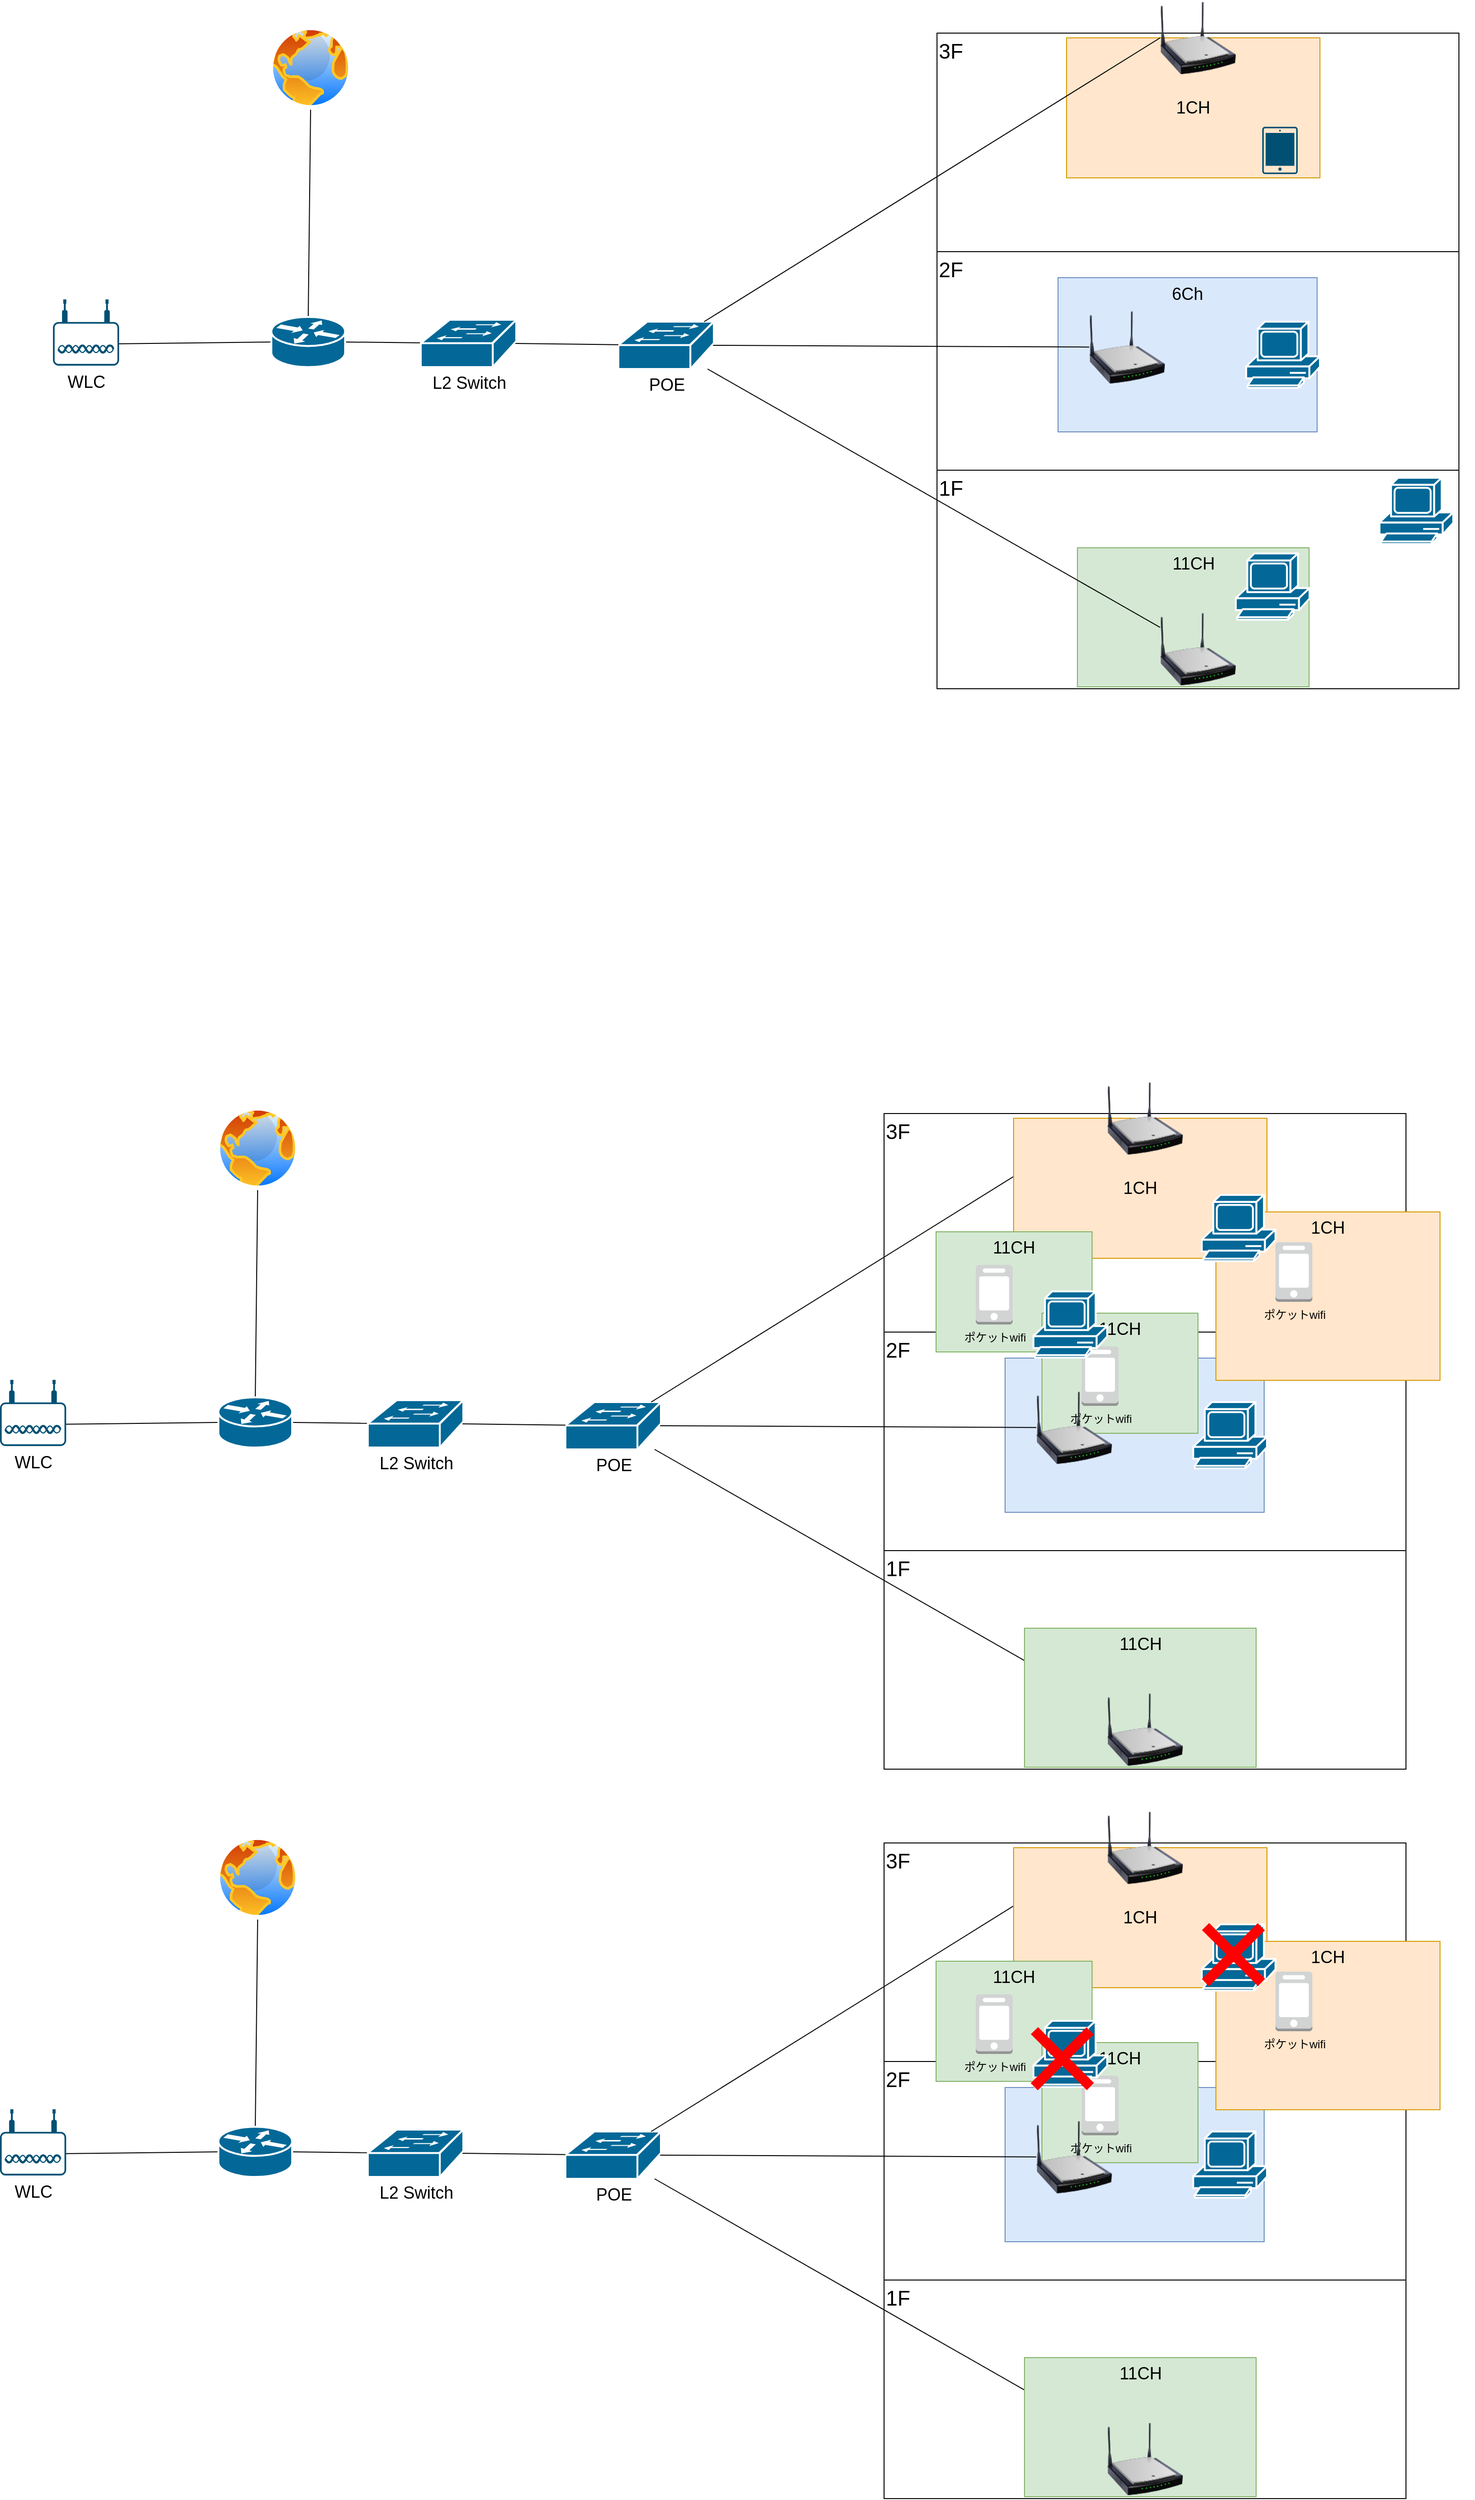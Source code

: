 <mxfile version="21.6.9" type="github">
  <diagram name="ページ1" id="ISea0skvDJ0-GTyt_ot8">
    <mxGraphModel dx="2049" dy="1327" grid="0" gridSize="10" guides="1" tooltips="1" connect="1" arrows="1" fold="1" page="1" pageScale="1" pageWidth="827" pageHeight="1169" math="0" shadow="0">
      <root>
        <mxCell id="0" />
        <mxCell id="1" parent="0" />
        <mxCell id="y21L1_D4y8wmVDUmnjSK-36" value="6Ch" style="whiteSpace=wrap;html=1;fontFamily=Helvetica;fontSize=18;verticalAlign=top;fillColor=#dae8fc;strokeColor=#6c8ebf;" parent="1" vertex="1">
          <mxGeometry x="1168" y="383.5" width="274" height="163" as="geometry" />
        </mxCell>
        <mxCell id="y21L1_D4y8wmVDUmnjSK-25" value="" style="group;fontSize=22;" parent="1" vertex="1" connectable="0">
          <mxGeometry x="1040" y="125" width="552" height="693" as="geometry" />
        </mxCell>
        <mxCell id="y21L1_D4y8wmVDUmnjSK-22" value="&lt;font style=&quot;font-size: 22px;&quot;&gt;1F&lt;/font&gt;" style="rounded=0;whiteSpace=wrap;html=1;fontFamily=Helvetica;fontSize=11;fontColor=default;fillColor=none;verticalAlign=top;align=left;" parent="y21L1_D4y8wmVDUmnjSK-25" vertex="1">
          <mxGeometry y="462" width="552" height="231" as="geometry" />
        </mxCell>
        <mxCell id="y21L1_D4y8wmVDUmnjSK-23" value="&lt;font style=&quot;font-size: 22px;&quot;&gt;2F&lt;/font&gt;" style="rounded=0;whiteSpace=wrap;html=1;fontFamily=Helvetica;fontSize=11;fontColor=default;fillColor=none;verticalAlign=top;align=left;" parent="y21L1_D4y8wmVDUmnjSK-25" vertex="1">
          <mxGeometry y="231" width="552" height="231" as="geometry" />
        </mxCell>
        <mxCell id="y21L1_D4y8wmVDUmnjSK-37" value="11CH" style="whiteSpace=wrap;html=1;fontFamily=Helvetica;fontSize=18;verticalAlign=top;fillColor=#d5e8d4;strokeColor=#82b366;" parent="y21L1_D4y8wmVDUmnjSK-25" vertex="1">
          <mxGeometry x="148.5" y="544" width="245" height="147" as="geometry" />
        </mxCell>
        <mxCell id="y21L1_D4y8wmVDUmnjSK-24" value="&lt;font style=&quot;font-size: 22px;&quot;&gt;3F&lt;/font&gt;" style="rounded=0;whiteSpace=wrap;html=1;fontFamily=Helvetica;fontSize=11;fontColor=default;fillColor=none;verticalAlign=top;align=left;" parent="y21L1_D4y8wmVDUmnjSK-25" vertex="1">
          <mxGeometry width="552" height="231" as="geometry" />
        </mxCell>
        <mxCell id="y21L1_D4y8wmVDUmnjSK-26" value="" style="shape=mxgraph.cisco.computers_and_peripherals.pc;sketch=0;html=1;pointerEvents=1;dashed=0;fillColor=#036897;strokeColor=#ffffff;strokeWidth=2;verticalLabelPosition=bottom;verticalAlign=top;align=center;outlineConnect=0;fontFamily=Helvetica;fontSize=11;fontColor=default;" parent="y21L1_D4y8wmVDUmnjSK-25" vertex="1">
          <mxGeometry x="316" y="550" width="78" height="70" as="geometry" />
        </mxCell>
        <mxCell id="y21L1_D4y8wmVDUmnjSK-34" value="" style="shape=mxgraph.cisco.computers_and_peripherals.pc;sketch=0;html=1;pointerEvents=1;dashed=0;fillColor=#036897;strokeColor=#ffffff;strokeWidth=2;verticalLabelPosition=bottom;verticalAlign=top;align=center;outlineConnect=0;fontFamily=Helvetica;fontSize=11;fontColor=default;" parent="y21L1_D4y8wmVDUmnjSK-25" vertex="1">
          <mxGeometry x="468" y="470" width="78" height="70" as="geometry" />
        </mxCell>
        <mxCell id="y21L1_D4y8wmVDUmnjSK-35" value="1CH" style="whiteSpace=wrap;html=1;fontFamily=Helvetica;fontSize=18;verticalAlign=middle;fillColor=#ffe6cc;strokeColor=#d79b00;" parent="y21L1_D4y8wmVDUmnjSK-25" vertex="1">
          <mxGeometry x="137" y="5" width="268" height="148" as="geometry" />
        </mxCell>
        <mxCell id="y21L1_D4y8wmVDUmnjSK-38" value="" style="image;html=1;image=img/lib/clip_art/networking/Wireless_Router_N_128x128.png;fontFamily=Helvetica;fontSize=11;fontColor=default;" parent="y21L1_D4y8wmVDUmnjSK-25" vertex="1">
          <mxGeometry x="236" y="-35" width="80" height="80" as="geometry" />
        </mxCell>
        <mxCell id="y21L1_D4y8wmVDUmnjSK-39" value="" style="image;html=1;image=img/lib/clip_art/networking/Wireless_Router_N_128x128.png;fontFamily=Helvetica;fontSize=11;fontColor=default;" parent="y21L1_D4y8wmVDUmnjSK-25" vertex="1">
          <mxGeometry x="161" y="292" width="80" height="80" as="geometry" />
        </mxCell>
        <mxCell id="y21L1_D4y8wmVDUmnjSK-40" value="" style="image;html=1;image=img/lib/clip_art/networking/Wireless_Router_N_128x128.png;fontFamily=Helvetica;fontSize=11;fontColor=default;" parent="y21L1_D4y8wmVDUmnjSK-25" vertex="1">
          <mxGeometry x="236" y="611" width="80" height="80" as="geometry" />
        </mxCell>
        <mxCell id="y21L1_D4y8wmVDUmnjSK-7" style="rounded=0;orthogonalLoop=1;jettySize=auto;html=1;exitX=1;exitY=0.67;exitDx=0;exitDy=0;exitPerimeter=0;entryX=0;entryY=0.5;entryDx=0;entryDy=0;entryPerimeter=0;endArrow=none;endFill=0;fontSize=18;" parent="1" source="y21L1_D4y8wmVDUmnjSK-2" target="y21L1_D4y8wmVDUmnjSK-3" edge="1">
          <mxGeometry relative="1" as="geometry" />
        </mxCell>
        <mxCell id="y21L1_D4y8wmVDUmnjSK-2" value="WLC" style="points=[[0.03,0.36,0],[0.18,0,0],[0.5,0.34,0],[0.82,0,0],[0.97,0.36,0],[1,0.67,0],[0.975,0.975,0],[0.5,1,0],[0.025,0.975,0],[0,0.67,0]];verticalLabelPosition=bottom;sketch=0;html=1;verticalAlign=top;aspect=fixed;align=center;pointerEvents=1;shape=mxgraph.cisco19.wireless_access_point;fillColor=#005073;strokeColor=none;fontSize=18;" parent="1" vertex="1">
          <mxGeometry x="105" y="406.5" width="70" height="70" as="geometry" />
        </mxCell>
        <mxCell id="y21L1_D4y8wmVDUmnjSK-8" style="edgeStyle=none;shape=connector;rounded=0;orthogonalLoop=1;jettySize=auto;html=1;exitX=1;exitY=0.5;exitDx=0;exitDy=0;exitPerimeter=0;labelBackgroundColor=default;strokeColor=default;fontFamily=Helvetica;fontSize=18;fontColor=default;endArrow=none;endFill=0;" parent="1" source="y21L1_D4y8wmVDUmnjSK-3" target="y21L1_D4y8wmVDUmnjSK-6" edge="1">
          <mxGeometry relative="1" as="geometry" />
        </mxCell>
        <mxCell id="y21L1_D4y8wmVDUmnjSK-10" style="edgeStyle=none;shape=connector;rounded=0;orthogonalLoop=1;jettySize=auto;html=1;exitX=0.5;exitY=0;exitDx=0;exitDy=0;exitPerimeter=0;entryX=0.5;entryY=1;entryDx=0;entryDy=0;labelBackgroundColor=default;strokeColor=default;fontFamily=Helvetica;fontSize=11;fontColor=default;endArrow=none;endFill=0;" parent="1" source="y21L1_D4y8wmVDUmnjSK-3" target="y21L1_D4y8wmVDUmnjSK-4" edge="1">
          <mxGeometry relative="1" as="geometry" />
        </mxCell>
        <mxCell id="y21L1_D4y8wmVDUmnjSK-3" value="" style="shape=mxgraph.cisco.routers.router;sketch=0;html=1;pointerEvents=1;dashed=0;fillColor=#036897;strokeColor=#ffffff;strokeWidth=2;verticalLabelPosition=bottom;verticalAlign=top;align=center;outlineConnect=0;fontFamily=Helvetica;fontSize=18;fontColor=default;" parent="1" vertex="1">
          <mxGeometry x="336" y="425" width="78" height="53" as="geometry" />
        </mxCell>
        <mxCell id="y21L1_D4y8wmVDUmnjSK-4" value="" style="image;aspect=fixed;perimeter=ellipsePerimeter;html=1;align=center;shadow=0;dashed=0;spacingTop=3;image=img/lib/active_directory/internet_globe.svg;" parent="1" vertex="1">
          <mxGeometry x="333" y="117" width="89" height="89" as="geometry" />
        </mxCell>
        <mxCell id="y21L1_D4y8wmVDUmnjSK-16" style="edgeStyle=none;shape=connector;rounded=0;orthogonalLoop=1;jettySize=auto;html=1;exitX=0.98;exitY=0.5;exitDx=0;exitDy=0;exitPerimeter=0;labelBackgroundColor=default;strokeColor=default;fontFamily=Helvetica;fontSize=11;fontColor=default;endArrow=none;endFill=0;" parent="1" source="y21L1_D4y8wmVDUmnjSK-5" target="y21L1_D4y8wmVDUmnjSK-39" edge="1">
          <mxGeometry relative="1" as="geometry">
            <mxPoint x="1189" y="458.668" as="targetPoint" />
          </mxGeometry>
        </mxCell>
        <mxCell id="y21L1_D4y8wmVDUmnjSK-5" value="POE" style="shape=mxgraph.cisco.switches.workgroup_switch;sketch=0;html=1;pointerEvents=1;dashed=0;fillColor=#036897;strokeColor=#ffffff;strokeWidth=2;verticalLabelPosition=bottom;verticalAlign=top;align=center;outlineConnect=0;fontFamily=Helvetica;fontSize=18;fontColor=default;" parent="1" vertex="1">
          <mxGeometry x="703" y="430" width="101" height="50" as="geometry" />
        </mxCell>
        <mxCell id="y21L1_D4y8wmVDUmnjSK-9" style="edgeStyle=none;shape=connector;rounded=0;orthogonalLoop=1;jettySize=auto;html=1;exitX=0.98;exitY=0.5;exitDx=0;exitDy=0;exitPerimeter=0;labelBackgroundColor=default;strokeColor=default;fontFamily=Helvetica;fontSize=18;fontColor=default;endArrow=none;endFill=0;" parent="1" source="y21L1_D4y8wmVDUmnjSK-6" target="y21L1_D4y8wmVDUmnjSK-5" edge="1">
          <mxGeometry relative="1" as="geometry" />
        </mxCell>
        <mxCell id="y21L1_D4y8wmVDUmnjSK-6" value="L2 Switch" style="shape=mxgraph.cisco.switches.workgroup_switch;sketch=0;html=1;pointerEvents=1;dashed=0;fillColor=#036897;strokeColor=#ffffff;strokeWidth=2;verticalLabelPosition=bottom;verticalAlign=top;align=center;outlineConnect=0;fontFamily=Helvetica;fontSize=18;fontColor=default;" parent="1" vertex="1">
          <mxGeometry x="494" y="428" width="101" height="50" as="geometry" />
        </mxCell>
        <mxCell id="y21L1_D4y8wmVDUmnjSK-11" value="" style="shape=mxgraph.cisco.computers_and_peripherals.pc;sketch=0;html=1;pointerEvents=1;dashed=0;fillColor=#036897;strokeColor=#ffffff;strokeWidth=2;verticalLabelPosition=bottom;verticalAlign=top;align=center;outlineConnect=0;fontFamily=Helvetica;fontSize=11;fontColor=default;" parent="1" vertex="1">
          <mxGeometry x="1367" y="430" width="78" height="70" as="geometry" />
        </mxCell>
        <mxCell id="y21L1_D4y8wmVDUmnjSK-12" value="" style="sketch=0;points=[[0.015,0.015,0],[0.985,0.015,0],[0.985,0.985,0],[0.015,0.985,0],[0.25,0,0],[0.5,0,0],[0.75,0,0],[1,0.25,0],[1,0.5,0],[1,0.75,0],[0.75,1,0],[0.5,1,0],[0.25,1,0],[0,0.75,0],[0,0.5,0],[0,0.25,0]];verticalLabelPosition=bottom;html=1;verticalAlign=top;aspect=fixed;align=center;pointerEvents=1;shape=mxgraph.cisco19.handheld;fillColor=#005073;strokeColor=none;" parent="1" vertex="1">
          <mxGeometry x="1384" y="224" width="37.5" height="50" as="geometry" />
        </mxCell>
        <mxCell id="y21L1_D4y8wmVDUmnjSK-20" style="edgeStyle=none;shape=connector;rounded=0;orthogonalLoop=1;jettySize=auto;html=1;labelBackgroundColor=default;strokeColor=default;fontFamily=Helvetica;fontSize=11;fontColor=default;endArrow=none;endFill=0;" parent="1" source="y21L1_D4y8wmVDUmnjSK-40" target="y21L1_D4y8wmVDUmnjSK-5" edge="1">
          <mxGeometry relative="1" as="geometry">
            <mxPoint x="1276.0" y="794.9" as="sourcePoint" />
          </mxGeometry>
        </mxCell>
        <mxCell id="y21L1_D4y8wmVDUmnjSK-21" style="edgeStyle=none;shape=connector;rounded=0;orthogonalLoop=1;jettySize=auto;html=1;exitX=0;exitY=0.5;exitDx=0;exitDy=0;labelBackgroundColor=default;strokeColor=default;fontFamily=Helvetica;fontSize=11;fontColor=default;endArrow=none;endFill=0;" parent="1" source="y21L1_D4y8wmVDUmnjSK-38" target="y21L1_D4y8wmVDUmnjSK-5" edge="1">
          <mxGeometry relative="1" as="geometry">
            <mxPoint x="1276.0" y="145.9" as="sourcePoint" />
          </mxGeometry>
        </mxCell>
        <mxCell id="y21L1_D4y8wmVDUmnjSK-67" value="6Ch" style="whiteSpace=wrap;html=1;fontFamily=Helvetica;fontSize=18;verticalAlign=top;fillColor=#dae8fc;strokeColor=#6c8ebf;" parent="1" vertex="1">
          <mxGeometry x="1112" y="1525.5" width="274" height="163" as="geometry" />
        </mxCell>
        <mxCell id="y21L1_D4y8wmVDUmnjSK-79" style="rounded=0;orthogonalLoop=1;jettySize=auto;html=1;exitX=1;exitY=0.67;exitDx=0;exitDy=0;exitPerimeter=0;entryX=0;entryY=0.5;entryDx=0;entryDy=0;entryPerimeter=0;endArrow=none;endFill=0;fontSize=18;" parent="1" source="y21L1_D4y8wmVDUmnjSK-80" target="y21L1_D4y8wmVDUmnjSK-83" edge="1">
          <mxGeometry relative="1" as="geometry" />
        </mxCell>
        <mxCell id="y21L1_D4y8wmVDUmnjSK-80" value="WLC" style="points=[[0.03,0.36,0],[0.18,0,0],[0.5,0.34,0],[0.82,0,0],[0.97,0.36,0],[1,0.67,0],[0.975,0.975,0],[0.5,1,0],[0.025,0.975,0],[0,0.67,0]];verticalLabelPosition=bottom;sketch=0;html=1;verticalAlign=top;aspect=fixed;align=center;pointerEvents=1;shape=mxgraph.cisco19.wireless_access_point;fillColor=#005073;strokeColor=none;fontSize=18;" parent="1" vertex="1">
          <mxGeometry x="49" y="1548.5" width="70" height="70" as="geometry" />
        </mxCell>
        <mxCell id="y21L1_D4y8wmVDUmnjSK-81" style="edgeStyle=none;shape=connector;rounded=0;orthogonalLoop=1;jettySize=auto;html=1;exitX=1;exitY=0.5;exitDx=0;exitDy=0;exitPerimeter=0;labelBackgroundColor=default;strokeColor=default;fontFamily=Helvetica;fontSize=18;fontColor=default;endArrow=none;endFill=0;" parent="1" source="y21L1_D4y8wmVDUmnjSK-83" target="y21L1_D4y8wmVDUmnjSK-88" edge="1">
          <mxGeometry relative="1" as="geometry" />
        </mxCell>
        <mxCell id="y21L1_D4y8wmVDUmnjSK-82" style="edgeStyle=none;shape=connector;rounded=0;orthogonalLoop=1;jettySize=auto;html=1;exitX=0.5;exitY=0;exitDx=0;exitDy=0;exitPerimeter=0;entryX=0.5;entryY=1;entryDx=0;entryDy=0;labelBackgroundColor=default;strokeColor=default;fontFamily=Helvetica;fontSize=11;fontColor=default;endArrow=none;endFill=0;" parent="1" source="y21L1_D4y8wmVDUmnjSK-83" target="y21L1_D4y8wmVDUmnjSK-84" edge="1">
          <mxGeometry relative="1" as="geometry" />
        </mxCell>
        <mxCell id="y21L1_D4y8wmVDUmnjSK-83" value="" style="shape=mxgraph.cisco.routers.router;sketch=0;html=1;pointerEvents=1;dashed=0;fillColor=#036897;strokeColor=#ffffff;strokeWidth=2;verticalLabelPosition=bottom;verticalAlign=top;align=center;outlineConnect=0;fontFamily=Helvetica;fontSize=18;fontColor=default;" parent="1" vertex="1">
          <mxGeometry x="280" y="1567" width="78" height="53" as="geometry" />
        </mxCell>
        <mxCell id="y21L1_D4y8wmVDUmnjSK-84" value="" style="image;aspect=fixed;perimeter=ellipsePerimeter;html=1;align=center;shadow=0;dashed=0;spacingTop=3;image=img/lib/active_directory/internet_globe.svg;" parent="1" vertex="1">
          <mxGeometry x="277" y="1259" width="89" height="89" as="geometry" />
        </mxCell>
        <mxCell id="y21L1_D4y8wmVDUmnjSK-85" style="edgeStyle=none;shape=connector;rounded=0;orthogonalLoop=1;jettySize=auto;html=1;exitX=0.98;exitY=0.5;exitDx=0;exitDy=0;exitPerimeter=0;labelBackgroundColor=default;strokeColor=default;fontFamily=Helvetica;fontSize=11;fontColor=default;endArrow=none;endFill=0;" parent="1" source="y21L1_D4y8wmVDUmnjSK-86" edge="1">
          <mxGeometry relative="1" as="geometry">
            <mxPoint x="1145" y="1598.818" as="targetPoint" />
          </mxGeometry>
        </mxCell>
        <mxCell id="y21L1_D4y8wmVDUmnjSK-86" value="POE" style="shape=mxgraph.cisco.switches.workgroup_switch;sketch=0;html=1;pointerEvents=1;dashed=0;fillColor=#036897;strokeColor=#ffffff;strokeWidth=2;verticalLabelPosition=bottom;verticalAlign=top;align=center;outlineConnect=0;fontFamily=Helvetica;fontSize=18;fontColor=default;" parent="1" vertex="1">
          <mxGeometry x="647" y="1572" width="101" height="50" as="geometry" />
        </mxCell>
        <mxCell id="y21L1_D4y8wmVDUmnjSK-87" style="edgeStyle=none;shape=connector;rounded=0;orthogonalLoop=1;jettySize=auto;html=1;exitX=0.98;exitY=0.5;exitDx=0;exitDy=0;exitPerimeter=0;labelBackgroundColor=default;strokeColor=default;fontFamily=Helvetica;fontSize=18;fontColor=default;endArrow=none;endFill=0;" parent="1" source="y21L1_D4y8wmVDUmnjSK-88" target="y21L1_D4y8wmVDUmnjSK-86" edge="1">
          <mxGeometry relative="1" as="geometry" />
        </mxCell>
        <mxCell id="y21L1_D4y8wmVDUmnjSK-88" value="L2 Switch" style="shape=mxgraph.cisco.switches.workgroup_switch;sketch=0;html=1;pointerEvents=1;dashed=0;fillColor=#036897;strokeColor=#ffffff;strokeWidth=2;verticalLabelPosition=bottom;verticalAlign=top;align=center;outlineConnect=0;fontFamily=Helvetica;fontSize=18;fontColor=default;" parent="1" vertex="1">
          <mxGeometry x="438" y="1570" width="101" height="50" as="geometry" />
        </mxCell>
        <mxCell id="y21L1_D4y8wmVDUmnjSK-89" value="" style="shape=mxgraph.cisco.computers_and_peripherals.pc;sketch=0;html=1;pointerEvents=1;dashed=0;fillColor=#036897;strokeColor=#ffffff;strokeWidth=2;verticalLabelPosition=bottom;verticalAlign=top;align=center;outlineConnect=0;fontFamily=Helvetica;fontSize=11;fontColor=default;" parent="1" vertex="1">
          <mxGeometry x="1311" y="1572" width="78" height="70" as="geometry" />
        </mxCell>
        <mxCell id="y21L1_D4y8wmVDUmnjSK-91" style="edgeStyle=none;shape=connector;rounded=0;orthogonalLoop=1;jettySize=auto;html=1;labelBackgroundColor=default;strokeColor=default;fontFamily=Helvetica;fontSize=11;fontColor=default;endArrow=none;endFill=0;" parent="1" target="y21L1_D4y8wmVDUmnjSK-86" edge="1">
          <mxGeometry relative="1" as="geometry">
            <mxPoint x="1220" y="1895.173" as="sourcePoint" />
          </mxGeometry>
        </mxCell>
        <mxCell id="y21L1_D4y8wmVDUmnjSK-92" style="edgeStyle=none;shape=connector;rounded=0;orthogonalLoop=1;jettySize=auto;html=1;exitX=0;exitY=0.5;exitDx=0;exitDy=0;labelBackgroundColor=default;strokeColor=default;fontFamily=Helvetica;fontSize=11;fontColor=default;endArrow=none;endFill=0;" parent="1" target="y21L1_D4y8wmVDUmnjSK-86" edge="1">
          <mxGeometry relative="1" as="geometry">
            <mxPoint x="1220" y="1272" as="sourcePoint" />
          </mxGeometry>
        </mxCell>
        <mxCell id="y21L1_D4y8wmVDUmnjSK-102" value="" style="group;fontSize=22;" parent="1" vertex="1" connectable="0">
          <mxGeometry x="984" y="1267" width="624" height="693" as="geometry" />
        </mxCell>
        <mxCell id="y21L1_D4y8wmVDUmnjSK-103" value="&lt;font style=&quot;font-size: 22px;&quot;&gt;1F&lt;/font&gt;" style="rounded=0;whiteSpace=wrap;html=1;fontFamily=Helvetica;fontSize=11;fontColor=default;fillColor=none;verticalAlign=top;align=left;" parent="y21L1_D4y8wmVDUmnjSK-102" vertex="1">
          <mxGeometry y="462" width="552" height="231" as="geometry" />
        </mxCell>
        <mxCell id="y21L1_D4y8wmVDUmnjSK-104" value="&lt;font style=&quot;font-size: 22px;&quot;&gt;2F&lt;/font&gt;" style="rounded=0;whiteSpace=wrap;html=1;fontFamily=Helvetica;fontSize=11;fontColor=default;fillColor=none;verticalAlign=top;align=left;" parent="y21L1_D4y8wmVDUmnjSK-102" vertex="1">
          <mxGeometry y="231" width="552" height="231" as="geometry" />
        </mxCell>
        <mxCell id="y21L1_D4y8wmVDUmnjSK-105" value="11CH" style="whiteSpace=wrap;html=1;fontFamily=Helvetica;fontSize=18;verticalAlign=top;fillColor=#d5e8d4;strokeColor=#82b366;" parent="y21L1_D4y8wmVDUmnjSK-102" vertex="1">
          <mxGeometry x="148.5" y="544" width="245" height="147" as="geometry" />
        </mxCell>
        <mxCell id="y21L1_D4y8wmVDUmnjSK-106" value="&lt;font style=&quot;font-size: 22px;&quot;&gt;3F&lt;/font&gt;" style="rounded=0;whiteSpace=wrap;html=1;fontFamily=Helvetica;fontSize=11;fontColor=default;fillColor=none;verticalAlign=top;align=left;" parent="y21L1_D4y8wmVDUmnjSK-102" vertex="1">
          <mxGeometry width="552" height="231" as="geometry" />
        </mxCell>
        <mxCell id="y21L1_D4y8wmVDUmnjSK-108" value="1CH" style="whiteSpace=wrap;html=1;fontFamily=Helvetica;fontSize=18;verticalAlign=middle;fillColor=#ffe6cc;strokeColor=#d79b00;" parent="y21L1_D4y8wmVDUmnjSK-102" vertex="1">
          <mxGeometry x="137" y="5" width="268" height="148" as="geometry" />
        </mxCell>
        <mxCell id="y21L1_D4y8wmVDUmnjSK-109" value="" style="image;html=1;image=img/lib/clip_art/networking/Wireless_Router_N_128x128.png;fontFamily=Helvetica;fontSize=11;fontColor=default;" parent="y21L1_D4y8wmVDUmnjSK-102" vertex="1">
          <mxGeometry x="236" y="-35" width="80" height="80" as="geometry" />
        </mxCell>
        <mxCell id="y21L1_D4y8wmVDUmnjSK-111" value="" style="image;html=1;image=img/lib/clip_art/networking/Wireless_Router_N_128x128.png;fontFamily=Helvetica;fontSize=11;fontColor=default;" parent="y21L1_D4y8wmVDUmnjSK-102" vertex="1">
          <mxGeometry x="236" y="611" width="80" height="80" as="geometry" />
        </mxCell>
        <mxCell id="y21L1_D4y8wmVDUmnjSK-113" value="11CH" style="whiteSpace=wrap;html=1;fontFamily=Helvetica;fontSize=18;verticalAlign=top;fillColor=#d5e8d4;strokeColor=#82b366;" parent="y21L1_D4y8wmVDUmnjSK-102" vertex="1">
          <mxGeometry x="55" y="125" width="165" height="127" as="geometry" />
        </mxCell>
        <mxCell id="y21L1_D4y8wmVDUmnjSK-114" value="ポケットwifi" style="outlineConnect=0;dashed=0;verticalLabelPosition=bottom;verticalAlign=top;align=center;html=1;shape=mxgraph.aws3.mobile_client;fillColor=#D2D3D3;gradientColor=none;" parent="y21L1_D4y8wmVDUmnjSK-102" vertex="1">
          <mxGeometry x="97" y="160" width="39" height="63" as="geometry" />
        </mxCell>
        <mxCell id="y21L1_D4y8wmVDUmnjSK-116" value="1CH" style="whiteSpace=wrap;html=1;fontFamily=Helvetica;fontSize=18;verticalAlign=top;fillColor=#ffe6cc;strokeColor=#d79b00;" parent="y21L1_D4y8wmVDUmnjSK-102" vertex="1">
          <mxGeometry x="351" y="104" width="237" height="178" as="geometry" />
        </mxCell>
        <mxCell id="y21L1_D4y8wmVDUmnjSK-117" value="ポケットwifi" style="outlineConnect=0;dashed=0;verticalLabelPosition=bottom;verticalAlign=top;align=center;html=1;shape=mxgraph.aws3.mobile_client;fillColor=#D2D3D3;gradientColor=none;" parent="y21L1_D4y8wmVDUmnjSK-102" vertex="1">
          <mxGeometry x="414" y="136" width="39" height="63" as="geometry" />
        </mxCell>
        <mxCell id="y21L1_D4y8wmVDUmnjSK-119" value="" style="shape=mxgraph.cisco.computers_and_peripherals.pc;sketch=0;html=1;pointerEvents=1;dashed=0;fillColor=#036897;strokeColor=#ffffff;strokeWidth=2;verticalLabelPosition=bottom;verticalAlign=top;align=center;outlineConnect=0;fontFamily=Helvetica;fontSize=11;fontColor=default;" parent="y21L1_D4y8wmVDUmnjSK-102" vertex="1">
          <mxGeometry x="336" y="86" width="78" height="70" as="geometry" />
        </mxCell>
        <mxCell id="y21L1_D4y8wmVDUmnjSK-97" value="11CH" style="whiteSpace=wrap;html=1;fontFamily=Helvetica;fontSize=18;verticalAlign=top;fillColor=#d5e8d4;strokeColor=#82b366;" parent="y21L1_D4y8wmVDUmnjSK-102" vertex="1">
          <mxGeometry x="167" y="211" width="165" height="127" as="geometry" />
        </mxCell>
        <mxCell id="y21L1_D4y8wmVDUmnjSK-98" value="ポケットwifi" style="outlineConnect=0;dashed=0;verticalLabelPosition=bottom;verticalAlign=top;align=center;html=1;shape=mxgraph.aws3.mobile_client;fillColor=#D2D3D3;gradientColor=none;" parent="y21L1_D4y8wmVDUmnjSK-102" vertex="1">
          <mxGeometry x="209" y="246" width="39" height="63" as="geometry" />
        </mxCell>
        <mxCell id="y21L1_D4y8wmVDUmnjSK-110" value="" style="image;html=1;image=img/lib/clip_art/networking/Wireless_Router_N_128x128.png;fontFamily=Helvetica;fontSize=11;fontColor=default;" parent="y21L1_D4y8wmVDUmnjSK-102" vertex="1">
          <mxGeometry x="161" y="292" width="80" height="80" as="geometry" />
        </mxCell>
        <mxCell id="y21L1_D4y8wmVDUmnjSK-121" value="" style="shape=mxgraph.cisco.computers_and_peripherals.pc;sketch=0;html=1;pointerEvents=1;dashed=0;fillColor=#036897;strokeColor=#ffffff;strokeWidth=2;verticalLabelPosition=bottom;verticalAlign=top;align=center;outlineConnect=0;fontFamily=Helvetica;fontSize=11;fontColor=default;" parent="y21L1_D4y8wmVDUmnjSK-102" vertex="1">
          <mxGeometry x="158" y="188" width="78" height="70" as="geometry" />
        </mxCell>
        <mxCell id="Gv_RDN-kAOqWAWIpM0Y3-1" value="6Ch" style="whiteSpace=wrap;html=1;fontFamily=Helvetica;fontSize=18;verticalAlign=top;fillColor=#dae8fc;strokeColor=#6c8ebf;" vertex="1" parent="1">
          <mxGeometry x="1112" y="2296.5" width="274" height="163" as="geometry" />
        </mxCell>
        <mxCell id="Gv_RDN-kAOqWAWIpM0Y3-2" style="rounded=0;orthogonalLoop=1;jettySize=auto;html=1;exitX=1;exitY=0.67;exitDx=0;exitDy=0;exitPerimeter=0;entryX=0;entryY=0.5;entryDx=0;entryDy=0;entryPerimeter=0;endArrow=none;endFill=0;fontSize=18;" edge="1" parent="1" source="Gv_RDN-kAOqWAWIpM0Y3-3" target="Gv_RDN-kAOqWAWIpM0Y3-6">
          <mxGeometry relative="1" as="geometry" />
        </mxCell>
        <mxCell id="Gv_RDN-kAOqWAWIpM0Y3-3" value="WLC" style="points=[[0.03,0.36,0],[0.18,0,0],[0.5,0.34,0],[0.82,0,0],[0.97,0.36,0],[1,0.67,0],[0.975,0.975,0],[0.5,1,0],[0.025,0.975,0],[0,0.67,0]];verticalLabelPosition=bottom;sketch=0;html=1;verticalAlign=top;aspect=fixed;align=center;pointerEvents=1;shape=mxgraph.cisco19.wireless_access_point;fillColor=#005073;strokeColor=none;fontSize=18;" vertex="1" parent="1">
          <mxGeometry x="49" y="2319.5" width="70" height="70" as="geometry" />
        </mxCell>
        <mxCell id="Gv_RDN-kAOqWAWIpM0Y3-4" style="edgeStyle=none;shape=connector;rounded=0;orthogonalLoop=1;jettySize=auto;html=1;exitX=1;exitY=0.5;exitDx=0;exitDy=0;exitPerimeter=0;labelBackgroundColor=default;strokeColor=default;fontFamily=Helvetica;fontSize=18;fontColor=default;endArrow=none;endFill=0;" edge="1" parent="1" source="Gv_RDN-kAOqWAWIpM0Y3-6" target="Gv_RDN-kAOqWAWIpM0Y3-11">
          <mxGeometry relative="1" as="geometry" />
        </mxCell>
        <mxCell id="Gv_RDN-kAOqWAWIpM0Y3-5" style="edgeStyle=none;shape=connector;rounded=0;orthogonalLoop=1;jettySize=auto;html=1;exitX=0.5;exitY=0;exitDx=0;exitDy=0;exitPerimeter=0;entryX=0.5;entryY=1;entryDx=0;entryDy=0;labelBackgroundColor=default;strokeColor=default;fontFamily=Helvetica;fontSize=11;fontColor=default;endArrow=none;endFill=0;" edge="1" parent="1" source="Gv_RDN-kAOqWAWIpM0Y3-6" target="Gv_RDN-kAOqWAWIpM0Y3-7">
          <mxGeometry relative="1" as="geometry" />
        </mxCell>
        <mxCell id="Gv_RDN-kAOqWAWIpM0Y3-6" value="" style="shape=mxgraph.cisco.routers.router;sketch=0;html=1;pointerEvents=1;dashed=0;fillColor=#036897;strokeColor=#ffffff;strokeWidth=2;verticalLabelPosition=bottom;verticalAlign=top;align=center;outlineConnect=0;fontFamily=Helvetica;fontSize=18;fontColor=default;" vertex="1" parent="1">
          <mxGeometry x="280" y="2338" width="78" height="53" as="geometry" />
        </mxCell>
        <mxCell id="Gv_RDN-kAOqWAWIpM0Y3-7" value="" style="image;aspect=fixed;perimeter=ellipsePerimeter;html=1;align=center;shadow=0;dashed=0;spacingTop=3;image=img/lib/active_directory/internet_globe.svg;" vertex="1" parent="1">
          <mxGeometry x="277" y="2030" width="89" height="89" as="geometry" />
        </mxCell>
        <mxCell id="Gv_RDN-kAOqWAWIpM0Y3-8" style="edgeStyle=none;shape=connector;rounded=0;orthogonalLoop=1;jettySize=auto;html=1;exitX=0.98;exitY=0.5;exitDx=0;exitDy=0;exitPerimeter=0;labelBackgroundColor=default;strokeColor=default;fontFamily=Helvetica;fontSize=11;fontColor=default;endArrow=none;endFill=0;" edge="1" parent="1" source="Gv_RDN-kAOqWAWIpM0Y3-9">
          <mxGeometry relative="1" as="geometry">
            <mxPoint x="1145" y="2369.818" as="targetPoint" />
          </mxGeometry>
        </mxCell>
        <mxCell id="Gv_RDN-kAOqWAWIpM0Y3-9" value="POE" style="shape=mxgraph.cisco.switches.workgroup_switch;sketch=0;html=1;pointerEvents=1;dashed=0;fillColor=#036897;strokeColor=#ffffff;strokeWidth=2;verticalLabelPosition=bottom;verticalAlign=top;align=center;outlineConnect=0;fontFamily=Helvetica;fontSize=18;fontColor=default;" vertex="1" parent="1">
          <mxGeometry x="647" y="2343" width="101" height="50" as="geometry" />
        </mxCell>
        <mxCell id="Gv_RDN-kAOqWAWIpM0Y3-10" style="edgeStyle=none;shape=connector;rounded=0;orthogonalLoop=1;jettySize=auto;html=1;exitX=0.98;exitY=0.5;exitDx=0;exitDy=0;exitPerimeter=0;labelBackgroundColor=default;strokeColor=default;fontFamily=Helvetica;fontSize=18;fontColor=default;endArrow=none;endFill=0;" edge="1" parent="1" source="Gv_RDN-kAOqWAWIpM0Y3-11" target="Gv_RDN-kAOqWAWIpM0Y3-9">
          <mxGeometry relative="1" as="geometry" />
        </mxCell>
        <mxCell id="Gv_RDN-kAOqWAWIpM0Y3-11" value="L2 Switch" style="shape=mxgraph.cisco.switches.workgroup_switch;sketch=0;html=1;pointerEvents=1;dashed=0;fillColor=#036897;strokeColor=#ffffff;strokeWidth=2;verticalLabelPosition=bottom;verticalAlign=top;align=center;outlineConnect=0;fontFamily=Helvetica;fontSize=18;fontColor=default;" vertex="1" parent="1">
          <mxGeometry x="438" y="2341" width="101" height="50" as="geometry" />
        </mxCell>
        <mxCell id="Gv_RDN-kAOqWAWIpM0Y3-12" value="" style="shape=mxgraph.cisco.computers_and_peripherals.pc;sketch=0;html=1;pointerEvents=1;dashed=0;fillColor=#036897;strokeColor=#ffffff;strokeWidth=2;verticalLabelPosition=bottom;verticalAlign=top;align=center;outlineConnect=0;fontFamily=Helvetica;fontSize=11;fontColor=default;" vertex="1" parent="1">
          <mxGeometry x="1311" y="2343" width="78" height="70" as="geometry" />
        </mxCell>
        <mxCell id="Gv_RDN-kAOqWAWIpM0Y3-13" style="edgeStyle=none;shape=connector;rounded=0;orthogonalLoop=1;jettySize=auto;html=1;labelBackgroundColor=default;strokeColor=default;fontFamily=Helvetica;fontSize=11;fontColor=default;endArrow=none;endFill=0;" edge="1" parent="1" target="Gv_RDN-kAOqWAWIpM0Y3-9">
          <mxGeometry relative="1" as="geometry">
            <mxPoint x="1220" y="2666.173" as="sourcePoint" />
          </mxGeometry>
        </mxCell>
        <mxCell id="Gv_RDN-kAOqWAWIpM0Y3-14" style="edgeStyle=none;shape=connector;rounded=0;orthogonalLoop=1;jettySize=auto;html=1;exitX=0;exitY=0.5;exitDx=0;exitDy=0;labelBackgroundColor=default;strokeColor=default;fontFamily=Helvetica;fontSize=11;fontColor=default;endArrow=none;endFill=0;" edge="1" parent="1" target="Gv_RDN-kAOqWAWIpM0Y3-9">
          <mxGeometry relative="1" as="geometry">
            <mxPoint x="1220" y="2043" as="sourcePoint" />
          </mxGeometry>
        </mxCell>
        <mxCell id="Gv_RDN-kAOqWAWIpM0Y3-15" value="" style="group;fontSize=22;" vertex="1" connectable="0" parent="1">
          <mxGeometry x="984" y="2038" width="624" height="693" as="geometry" />
        </mxCell>
        <mxCell id="Gv_RDN-kAOqWAWIpM0Y3-16" value="&lt;font style=&quot;font-size: 22px;&quot;&gt;1F&lt;/font&gt;" style="rounded=0;whiteSpace=wrap;html=1;fontFamily=Helvetica;fontSize=11;fontColor=default;fillColor=none;verticalAlign=top;align=left;" vertex="1" parent="Gv_RDN-kAOqWAWIpM0Y3-15">
          <mxGeometry y="462" width="552" height="231" as="geometry" />
        </mxCell>
        <mxCell id="Gv_RDN-kAOqWAWIpM0Y3-17" value="&lt;font style=&quot;font-size: 22px;&quot;&gt;2F&lt;/font&gt;" style="rounded=0;whiteSpace=wrap;html=1;fontFamily=Helvetica;fontSize=11;fontColor=default;fillColor=none;verticalAlign=top;align=left;" vertex="1" parent="Gv_RDN-kAOqWAWIpM0Y3-15">
          <mxGeometry y="231" width="552" height="231" as="geometry" />
        </mxCell>
        <mxCell id="Gv_RDN-kAOqWAWIpM0Y3-18" value="11CH" style="whiteSpace=wrap;html=1;fontFamily=Helvetica;fontSize=18;verticalAlign=top;fillColor=#d5e8d4;strokeColor=#82b366;" vertex="1" parent="Gv_RDN-kAOqWAWIpM0Y3-15">
          <mxGeometry x="148.5" y="544" width="245" height="147" as="geometry" />
        </mxCell>
        <mxCell id="Gv_RDN-kAOqWAWIpM0Y3-19" value="&lt;font style=&quot;font-size: 22px;&quot;&gt;3F&lt;/font&gt;" style="rounded=0;whiteSpace=wrap;html=1;fontFamily=Helvetica;fontSize=11;fontColor=default;fillColor=none;verticalAlign=top;align=left;" vertex="1" parent="Gv_RDN-kAOqWAWIpM0Y3-15">
          <mxGeometry width="552" height="231" as="geometry" />
        </mxCell>
        <mxCell id="Gv_RDN-kAOqWAWIpM0Y3-20" value="1CH" style="whiteSpace=wrap;html=1;fontFamily=Helvetica;fontSize=18;verticalAlign=middle;fillColor=#ffe6cc;strokeColor=#d79b00;" vertex="1" parent="Gv_RDN-kAOqWAWIpM0Y3-15">
          <mxGeometry x="137" y="5" width="268" height="148" as="geometry" />
        </mxCell>
        <mxCell id="Gv_RDN-kAOqWAWIpM0Y3-21" value="" style="image;html=1;image=img/lib/clip_art/networking/Wireless_Router_N_128x128.png;fontFamily=Helvetica;fontSize=11;fontColor=default;" vertex="1" parent="Gv_RDN-kAOqWAWIpM0Y3-15">
          <mxGeometry x="236" y="-35" width="80" height="80" as="geometry" />
        </mxCell>
        <mxCell id="Gv_RDN-kAOqWAWIpM0Y3-22" value="" style="image;html=1;image=img/lib/clip_art/networking/Wireless_Router_N_128x128.png;fontFamily=Helvetica;fontSize=11;fontColor=default;" vertex="1" parent="Gv_RDN-kAOqWAWIpM0Y3-15">
          <mxGeometry x="236" y="611" width="80" height="80" as="geometry" />
        </mxCell>
        <mxCell id="Gv_RDN-kAOqWAWIpM0Y3-23" value="11CH" style="whiteSpace=wrap;html=1;fontFamily=Helvetica;fontSize=18;verticalAlign=top;fillColor=#d5e8d4;strokeColor=#82b366;" vertex="1" parent="Gv_RDN-kAOqWAWIpM0Y3-15">
          <mxGeometry x="55" y="125" width="165" height="127" as="geometry" />
        </mxCell>
        <mxCell id="Gv_RDN-kAOqWAWIpM0Y3-24" value="ポケットwifi" style="outlineConnect=0;dashed=0;verticalLabelPosition=bottom;verticalAlign=top;align=center;html=1;shape=mxgraph.aws3.mobile_client;fillColor=#D2D3D3;gradientColor=none;" vertex="1" parent="Gv_RDN-kAOqWAWIpM0Y3-15">
          <mxGeometry x="97" y="160" width="39" height="63" as="geometry" />
        </mxCell>
        <mxCell id="Gv_RDN-kAOqWAWIpM0Y3-25" value="1CH" style="whiteSpace=wrap;html=1;fontFamily=Helvetica;fontSize=18;verticalAlign=top;fillColor=#ffe6cc;strokeColor=#d79b00;" vertex="1" parent="Gv_RDN-kAOqWAWIpM0Y3-15">
          <mxGeometry x="351" y="104" width="237" height="178" as="geometry" />
        </mxCell>
        <mxCell id="Gv_RDN-kAOqWAWIpM0Y3-26" value="ポケットwifi" style="outlineConnect=0;dashed=0;verticalLabelPosition=bottom;verticalAlign=top;align=center;html=1;shape=mxgraph.aws3.mobile_client;fillColor=#D2D3D3;gradientColor=none;" vertex="1" parent="Gv_RDN-kAOqWAWIpM0Y3-15">
          <mxGeometry x="414" y="136" width="39" height="63" as="geometry" />
        </mxCell>
        <mxCell id="Gv_RDN-kAOqWAWIpM0Y3-27" value="" style="shape=mxgraph.cisco.computers_and_peripherals.pc;sketch=0;html=1;pointerEvents=1;dashed=0;fillColor=#036897;strokeColor=#ffffff;strokeWidth=2;verticalLabelPosition=bottom;verticalAlign=top;align=center;outlineConnect=0;fontFamily=Helvetica;fontSize=11;fontColor=default;" vertex="1" parent="Gv_RDN-kAOqWAWIpM0Y3-15">
          <mxGeometry x="336" y="86" width="78" height="70" as="geometry" />
        </mxCell>
        <mxCell id="Gv_RDN-kAOqWAWIpM0Y3-28" value="11CH" style="whiteSpace=wrap;html=1;fontFamily=Helvetica;fontSize=18;verticalAlign=top;fillColor=#d5e8d4;strokeColor=#82b366;" vertex="1" parent="Gv_RDN-kAOqWAWIpM0Y3-15">
          <mxGeometry x="167" y="211" width="165" height="127" as="geometry" />
        </mxCell>
        <mxCell id="Gv_RDN-kAOqWAWIpM0Y3-29" value="ポケットwifi" style="outlineConnect=0;dashed=0;verticalLabelPosition=bottom;verticalAlign=top;align=center;html=1;shape=mxgraph.aws3.mobile_client;fillColor=#D2D3D3;gradientColor=none;" vertex="1" parent="Gv_RDN-kAOqWAWIpM0Y3-15">
          <mxGeometry x="209" y="246" width="39" height="63" as="geometry" />
        </mxCell>
        <mxCell id="Gv_RDN-kAOqWAWIpM0Y3-30" value="" style="image;html=1;image=img/lib/clip_art/networking/Wireless_Router_N_128x128.png;fontFamily=Helvetica;fontSize=11;fontColor=default;" vertex="1" parent="Gv_RDN-kAOqWAWIpM0Y3-15">
          <mxGeometry x="161" y="292" width="80" height="80" as="geometry" />
        </mxCell>
        <mxCell id="Gv_RDN-kAOqWAWIpM0Y3-31" value="" style="shape=mxgraph.cisco.computers_and_peripherals.pc;sketch=0;html=1;pointerEvents=1;dashed=0;fillColor=#036897;strokeColor=#ffffff;strokeWidth=2;verticalLabelPosition=bottom;verticalAlign=top;align=center;outlineConnect=0;fontFamily=Helvetica;fontSize=11;fontColor=default;" vertex="1" parent="Gv_RDN-kAOqWAWIpM0Y3-15">
          <mxGeometry x="158" y="188" width="78" height="70" as="geometry" />
        </mxCell>
        <mxCell id="Gv_RDN-kAOqWAWIpM0Y3-32" value="&lt;span style=&quot;font-size: 150px;&quot;&gt;×&lt;/span&gt;" style="text;html=1;align=center;verticalAlign=middle;resizable=0;points=[];autosize=1;strokeColor=none;fillColor=none;fontSize=150;fontFamily=Helvetica;fontColor=#FF0000;" vertex="1" parent="Gv_RDN-kAOqWAWIpM0Y3-15">
          <mxGeometry x="316" y="19" width="106" height="192" as="geometry" />
        </mxCell>
        <mxCell id="Gv_RDN-kAOqWAWIpM0Y3-33" value="&lt;span style=&quot;font-size: 150px;&quot;&gt;×&lt;/span&gt;" style="text;html=1;align=center;verticalAlign=middle;resizable=0;points=[];autosize=1;strokeColor=none;fillColor=none;fontSize=150;fontFamily=Helvetica;fontColor=#FF0000;" vertex="1" parent="Gv_RDN-kAOqWAWIpM0Y3-15">
          <mxGeometry x="135" y="129" width="106" height="192" as="geometry" />
        </mxCell>
      </root>
    </mxGraphModel>
  </diagram>
</mxfile>
